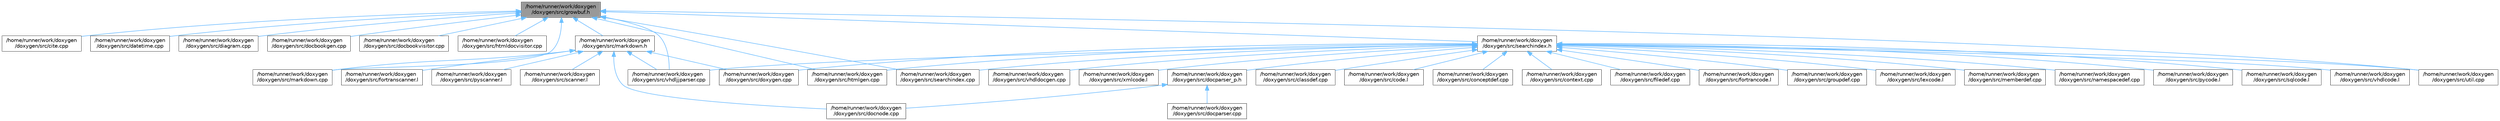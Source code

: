 digraph "/home/runner/work/doxygen/doxygen/src/growbuf.h"
{
 // INTERACTIVE_SVG=YES
 // LATEX_PDF_SIZE
  bgcolor="transparent";
  edge [fontname=Helvetica,fontsize=10,labelfontname=Helvetica,labelfontsize=10];
  node [fontname=Helvetica,fontsize=10,shape=box,height=0.2,width=0.4];
  Node1 [id="Node000001",label="/home/runner/work/doxygen\l/doxygen/src/growbuf.h",height=0.2,width=0.4,color="gray40", fillcolor="grey60", style="filled", fontcolor="black"];
  Node1 -> Node2 [id="edge1_Node000001_Node000002",dir="back",color="steelblue1",style="solid"];
  Node2 [id="Node000002",label="/home/runner/work/doxygen\l/doxygen/src/cite.cpp",height=0.2,width=0.4,color="grey40", fillcolor="white", style="filled",URL="$d5/d0b/cite_8cpp.html",tooltip=" "];
  Node1 -> Node3 [id="edge2_Node000001_Node000003",dir="back",color="steelblue1",style="solid"];
  Node3 [id="Node000003",label="/home/runner/work/doxygen\l/doxygen/src/datetime.cpp",height=0.2,width=0.4,color="grey40", fillcolor="white", style="filled",URL="$d7/d14/datetime_8cpp.html",tooltip=" "];
  Node1 -> Node4 [id="edge3_Node000001_Node000004",dir="back",color="steelblue1",style="solid"];
  Node4 [id="Node000004",label="/home/runner/work/doxygen\l/doxygen/src/diagram.cpp",height=0.2,width=0.4,color="grey40", fillcolor="white", style="filled",URL="$da/d0d/diagram_8cpp.html",tooltip=" "];
  Node1 -> Node5 [id="edge4_Node000001_Node000005",dir="back",color="steelblue1",style="solid"];
  Node5 [id="Node000005",label="/home/runner/work/doxygen\l/doxygen/src/docbookgen.cpp",height=0.2,width=0.4,color="grey40", fillcolor="white", style="filled",URL="$d8/d29/docbookgen_8cpp.html",tooltip=" "];
  Node1 -> Node6 [id="edge5_Node000001_Node000006",dir="back",color="steelblue1",style="solid"];
  Node6 [id="Node000006",label="/home/runner/work/doxygen\l/doxygen/src/docbookvisitor.cpp",height=0.2,width=0.4,color="grey40", fillcolor="white", style="filled",URL="$dc/d05/docbookvisitor_8cpp.html",tooltip=" "];
  Node1 -> Node7 [id="edge6_Node000001_Node000007",dir="back",color="steelblue1",style="solid"];
  Node7 [id="Node000007",label="/home/runner/work/doxygen\l/doxygen/src/htmldocvisitor.cpp",height=0.2,width=0.4,color="grey40", fillcolor="white", style="filled",URL="$da/db0/htmldocvisitor_8cpp.html",tooltip=" "];
  Node1 -> Node8 [id="edge7_Node000001_Node000008",dir="back",color="steelblue1",style="solid"];
  Node8 [id="Node000008",label="/home/runner/work/doxygen\l/doxygen/src/htmlgen.cpp",height=0.2,width=0.4,color="grey40", fillcolor="white", style="filled",URL="$d8/d6e/htmlgen_8cpp.html",tooltip=" "];
  Node1 -> Node9 [id="edge8_Node000001_Node000009",dir="back",color="steelblue1",style="solid"];
  Node9 [id="Node000009",label="/home/runner/work/doxygen\l/doxygen/src/markdown.cpp",height=0.2,width=0.4,color="grey40", fillcolor="white", style="filled",URL="$de/d04/markdown_8cpp.html",tooltip=" "];
  Node1 -> Node10 [id="edge9_Node000001_Node000010",dir="back",color="steelblue1",style="solid"];
  Node10 [id="Node000010",label="/home/runner/work/doxygen\l/doxygen/src/markdown.h",height=0.2,width=0.4,color="grey40", fillcolor="white", style="filled",URL="$d2/d0c/markdown_8h.html",tooltip=" "];
  Node10 -> Node11 [id="edge10_Node000010_Node000011",dir="back",color="steelblue1",style="solid"];
  Node11 [id="Node000011",label="/home/runner/work/doxygen\l/doxygen/src/docnode.cpp",height=0.2,width=0.4,color="grey40", fillcolor="white", style="filled",URL="$d0/d2b/docnode_8cpp.html",tooltip=" "];
  Node10 -> Node12 [id="edge11_Node000010_Node000012",dir="back",color="steelblue1",style="solid"];
  Node12 [id="Node000012",label="/home/runner/work/doxygen\l/doxygen/src/doxygen.cpp",height=0.2,width=0.4,color="grey40", fillcolor="white", style="filled",URL="$dc/d98/doxygen_8cpp.html",tooltip=" "];
  Node10 -> Node13 [id="edge12_Node000010_Node000013",dir="back",color="steelblue1",style="solid"];
  Node13 [id="Node000013",label="/home/runner/work/doxygen\l/doxygen/src/fortranscanner.l",height=0.2,width=0.4,color="grey40", fillcolor="white", style="filled",URL="$dd/d00/fortranscanner_8l.html",tooltip=" "];
  Node10 -> Node9 [id="edge13_Node000010_Node000009",dir="back",color="steelblue1",style="solid"];
  Node10 -> Node14 [id="edge14_Node000010_Node000014",dir="back",color="steelblue1",style="solid"];
  Node14 [id="Node000014",label="/home/runner/work/doxygen\l/doxygen/src/pyscanner.l",height=0.2,width=0.4,color="grey40", fillcolor="white", style="filled",URL="$de/d2b/pyscanner_8l.html",tooltip=" "];
  Node10 -> Node15 [id="edge15_Node000010_Node000015",dir="back",color="steelblue1",style="solid"];
  Node15 [id="Node000015",label="/home/runner/work/doxygen\l/doxygen/src/scanner.l",height=0.2,width=0.4,color="grey40", fillcolor="white", style="filled",URL="$da/d11/scanner_8l.html",tooltip=" "];
  Node10 -> Node16 [id="edge16_Node000010_Node000016",dir="back",color="steelblue1",style="solid"];
  Node16 [id="Node000016",label="/home/runner/work/doxygen\l/doxygen/src/vhdljjparser.cpp",height=0.2,width=0.4,color="grey40", fillcolor="white", style="filled",URL="$d1/d86/vhdljjparser_8cpp.html",tooltip=" "];
  Node1 -> Node17 [id="edge17_Node000001_Node000017",dir="back",color="steelblue1",style="solid"];
  Node17 [id="Node000017",label="/home/runner/work/doxygen\l/doxygen/src/searchindex.cpp",height=0.2,width=0.4,color="grey40", fillcolor="white", style="filled",URL="$d7/d79/searchindex_8cpp.html",tooltip=" "];
  Node1 -> Node18 [id="edge18_Node000001_Node000018",dir="back",color="steelblue1",style="solid"];
  Node18 [id="Node000018",label="/home/runner/work/doxygen\l/doxygen/src/searchindex.h",height=0.2,width=0.4,color="grey40", fillcolor="white", style="filled",URL="$de/d07/searchindex_8h.html",tooltip="Web server based search engine."];
  Node18 -> Node19 [id="edge19_Node000018_Node000019",dir="back",color="steelblue1",style="solid"];
  Node19 [id="Node000019",label="/home/runner/work/doxygen\l/doxygen/src/classdef.cpp",height=0.2,width=0.4,color="grey40", fillcolor="white", style="filled",URL="$de/d89/classdef_8cpp.html",tooltip=" "];
  Node18 -> Node20 [id="edge20_Node000018_Node000020",dir="back",color="steelblue1",style="solid"];
  Node20 [id="Node000020",label="/home/runner/work/doxygen\l/doxygen/src/code.l",height=0.2,width=0.4,color="grey40", fillcolor="white", style="filled",URL="$da/d1f/code_8l.html",tooltip=" "];
  Node18 -> Node21 [id="edge21_Node000018_Node000021",dir="back",color="steelblue1",style="solid"];
  Node21 [id="Node000021",label="/home/runner/work/doxygen\l/doxygen/src/conceptdef.cpp",height=0.2,width=0.4,color="grey40", fillcolor="white", style="filled",URL="$d8/d0a/conceptdef_8cpp.html",tooltip=" "];
  Node18 -> Node22 [id="edge22_Node000018_Node000022",dir="back",color="steelblue1",style="solid"];
  Node22 [id="Node000022",label="/home/runner/work/doxygen\l/doxygen/src/context.cpp",height=0.2,width=0.4,color="grey40", fillcolor="white", style="filled",URL="$db/d12/context_8cpp.html",tooltip=" "];
  Node18 -> Node23 [id="edge23_Node000018_Node000023",dir="back",color="steelblue1",style="solid"];
  Node23 [id="Node000023",label="/home/runner/work/doxygen\l/doxygen/src/docparser_p.h",height=0.2,width=0.4,color="grey40", fillcolor="white", style="filled",URL="$df/dc9/docparser__p_8h.html",tooltip="Private header shared between docparser.cpp and docnode.cpp."];
  Node23 -> Node11 [id="edge24_Node000023_Node000011",dir="back",color="steelblue1",style="solid"];
  Node23 -> Node24 [id="edge25_Node000023_Node000024",dir="back",color="steelblue1",style="solid"];
  Node24 [id="Node000024",label="/home/runner/work/doxygen\l/doxygen/src/docparser.cpp",height=0.2,width=0.4,color="grey40", fillcolor="white", style="filled",URL="$da/d17/docparser_8cpp.html",tooltip=" "];
  Node18 -> Node12 [id="edge26_Node000018_Node000012",dir="back",color="steelblue1",style="solid"];
  Node18 -> Node25 [id="edge27_Node000018_Node000025",dir="back",color="steelblue1",style="solid"];
  Node25 [id="Node000025",label="/home/runner/work/doxygen\l/doxygen/src/filedef.cpp",height=0.2,width=0.4,color="grey40", fillcolor="white", style="filled",URL="$d6/ddc/filedef_8cpp.html",tooltip=" "];
  Node18 -> Node26 [id="edge28_Node000018_Node000026",dir="back",color="steelblue1",style="solid"];
  Node26 [id="Node000026",label="/home/runner/work/doxygen\l/doxygen/src/fortrancode.l",height=0.2,width=0.4,color="grey40", fillcolor="white", style="filled",URL="$d9/d5b/fortrancode_8l.html",tooltip=" "];
  Node18 -> Node27 [id="edge29_Node000018_Node000027",dir="back",color="steelblue1",style="solid"];
  Node27 [id="Node000027",label="/home/runner/work/doxygen\l/doxygen/src/groupdef.cpp",height=0.2,width=0.4,color="grey40", fillcolor="white", style="filled",URL="$d6/d42/groupdef_8cpp.html",tooltip=" "];
  Node18 -> Node8 [id="edge30_Node000018_Node000008",dir="back",color="steelblue1",style="solid"];
  Node18 -> Node28 [id="edge31_Node000018_Node000028",dir="back",color="steelblue1",style="solid"];
  Node28 [id="Node000028",label="/home/runner/work/doxygen\l/doxygen/src/lexcode.l",height=0.2,width=0.4,color="grey40", fillcolor="white", style="filled",URL="$d0/d7e/lexcode_8l.html",tooltip=" "];
  Node18 -> Node29 [id="edge32_Node000018_Node000029",dir="back",color="steelblue1",style="solid"];
  Node29 [id="Node000029",label="/home/runner/work/doxygen\l/doxygen/src/memberdef.cpp",height=0.2,width=0.4,color="grey40", fillcolor="white", style="filled",URL="$d0/d72/memberdef_8cpp.html",tooltip=" "];
  Node18 -> Node30 [id="edge33_Node000018_Node000030",dir="back",color="steelblue1",style="solid"];
  Node30 [id="Node000030",label="/home/runner/work/doxygen\l/doxygen/src/namespacedef.cpp",height=0.2,width=0.4,color="grey40", fillcolor="white", style="filled",URL="$d7/d1c/namespacedef_8cpp.html",tooltip=" "];
  Node18 -> Node31 [id="edge34_Node000018_Node000031",dir="back",color="steelblue1",style="solid"];
  Node31 [id="Node000031",label="/home/runner/work/doxygen\l/doxygen/src/pycode.l",height=0.2,width=0.4,color="grey40", fillcolor="white", style="filled",URL="$d3/ded/pycode_8l.html",tooltip=" "];
  Node18 -> Node17 [id="edge35_Node000018_Node000017",dir="back",color="steelblue1",style="solid"];
  Node18 -> Node32 [id="edge36_Node000018_Node000032",dir="back",color="steelblue1",style="solid"];
  Node32 [id="Node000032",label="/home/runner/work/doxygen\l/doxygen/src/sqlcode.l",height=0.2,width=0.4,color="grey40", fillcolor="white", style="filled",URL="$d2/dda/sqlcode_8l.html",tooltip=" "];
  Node18 -> Node33 [id="edge37_Node000018_Node000033",dir="back",color="steelblue1",style="solid"];
  Node33 [id="Node000033",label="/home/runner/work/doxygen\l/doxygen/src/util.cpp",height=0.2,width=0.4,color="grey40", fillcolor="white", style="filled",URL="$df/d2d/util_8cpp.html",tooltip=" "];
  Node18 -> Node34 [id="edge38_Node000018_Node000034",dir="back",color="steelblue1",style="solid"];
  Node34 [id="Node000034",label="/home/runner/work/doxygen\l/doxygen/src/vhdlcode.l",height=0.2,width=0.4,color="grey40", fillcolor="white", style="filled",URL="$d5/d6a/vhdlcode_8l.html",tooltip=" "];
  Node18 -> Node35 [id="edge39_Node000018_Node000035",dir="back",color="steelblue1",style="solid"];
  Node35 [id="Node000035",label="/home/runner/work/doxygen\l/doxygen/src/vhdldocgen.cpp",height=0.2,width=0.4,color="grey40", fillcolor="white", style="filled",URL="$de/dea/vhdldocgen_8cpp.html",tooltip=" "];
  Node18 -> Node16 [id="edge40_Node000018_Node000016",dir="back",color="steelblue1",style="solid"];
  Node18 -> Node36 [id="edge41_Node000018_Node000036",dir="back",color="steelblue1",style="solid"];
  Node36 [id="Node000036",label="/home/runner/work/doxygen\l/doxygen/src/xmlcode.l",height=0.2,width=0.4,color="grey40", fillcolor="white", style="filled",URL="$dc/dc1/xmlcode_8l.html",tooltip=" "];
  Node1 -> Node33 [id="edge42_Node000001_Node000033",dir="back",color="steelblue1",style="solid"];
  Node1 -> Node16 [id="edge43_Node000001_Node000016",dir="back",color="steelblue1",style="solid"];
}
